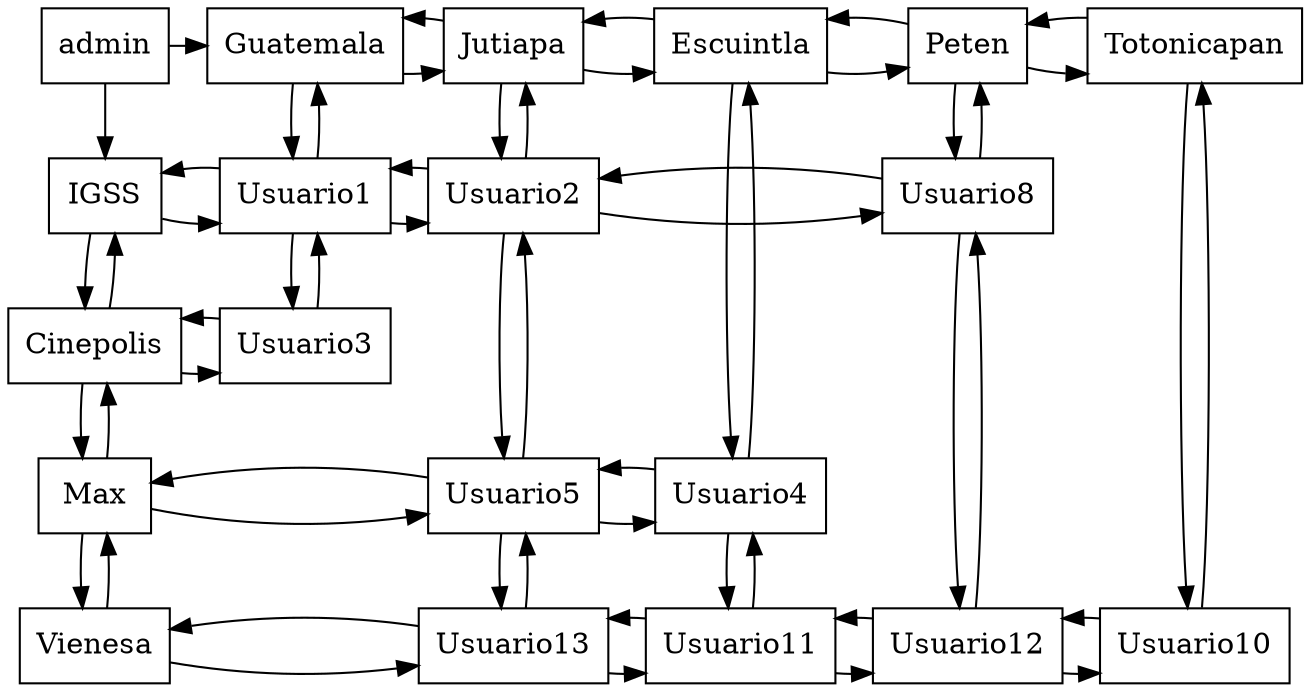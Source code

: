 digraph G {
    node [shape=box];
    n0 [label = "admin" group=1];
Guatemala[label = "Guatemala" group=2];
Jutiapa[label = "Jutiapa" group=3];
Escuintla[label = "Escuintla" group=4];
Peten[label = "Peten" group=5];
Totonicapan[label = "Totonicapan" group=6];
n0 -> Guatemala;
Guatemala -> Jutiapa;
Jutiapa -> Guatemala;
Jutiapa -> Escuintla;
Escuintla -> Jutiapa;
Escuintla -> Peten;
Peten -> Escuintla;
Peten -> Totonicapan;
Totonicapan -> Peten;
IGSS[label = "IGSS" group=1];
Cinepolis[label = "Cinepolis" group=1];
Max[label = "Max" group=1];
Vienesa[label = "Vienesa" group=1];
n0 -> IGSS;
IGSS -> Cinepolis;
Cinepolis -> IGSS;
Cinepolis -> Max;
Max -> Cinepolis;
Max -> Vienesa;
Vienesa -> Max;
{rank=same; n0; Guatemala; Jutiapa; Escuintla; Peten; Totonicapan; }

IGSS[label = "IGSS" group=1];
Usuario1[label = "Usuario1" group=2];
Usuario2[label = "Usuario2" group=3];
Usuario8[label = "Usuario8" group=5];
Cinepolis[label = "Cinepolis" group=0];
Usuario3[label = "Usuario3" group=2];
Max[label = "Max" group=0];
Usuario5[label = "Usuario5" group=3];
Usuario4[label = "Usuario4" group=4];
Vienesa[label = "Vienesa" group=0];
Usuario13[label = "Usuario13" group=3];
Usuario11[label = "Usuario11" group=4];
Usuario12[label = "Usuario12" group=5];
Usuario10[label = "Usuario10" group=6];
{rank=same;IGSS; Usuario1; Usuario2; Usuario8; }

{rank=same;Cinepolis; Usuario3; }

{rank=same;Max; Usuario5; Usuario4; }

{rank=same;Vienesa; Usuario13; Usuario11; Usuario12; Usuario10; }

IGSS -> Usuario1;
Usuario1 -> IGSS;
Usuario1 -> Usuario2;
Usuario2 -> Usuario1;
Usuario1 -> Guatemala;
Guatemala -> Usuario1;

Usuario2 -> Usuario8;
Usuario8 -> Usuario2;
Usuario2 -> Jutiapa;
Jutiapa -> Usuario2;

Usuario8 -> Peten;
Peten -> Usuario8;

Cinepolis -> Usuario3;
Usuario3 -> Cinepolis;
Usuario3 -> Usuario1;
Usuario1 -> Usuario3;

Max -> Usuario5;
Usuario5 -> Max;
Usuario5 -> Usuario4;
Usuario4 -> Usuario5;
Usuario5 -> Usuario2;
Usuario2 -> Usuario5;

Usuario4 -> Escuintla;
Escuintla -> Usuario4;

Vienesa -> Usuario13;
Usuario13 -> Vienesa;
Usuario13 -> Usuario11;
Usuario11 -> Usuario13;
Usuario13 -> Usuario5;
Usuario5 -> Usuario13;

Usuario11 -> Usuario12;
Usuario12 -> Usuario11;
Usuario11 -> Usuario4;
Usuario4 -> Usuario11;

Usuario12 -> Usuario10;
Usuario10 -> Usuario12;
Usuario12 -> Usuario8;
Usuario8 -> Usuario12;

Usuario10 -> Totonicapan;
Totonicapan -> Usuario10;

}
